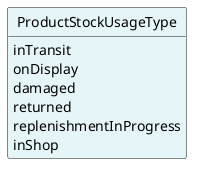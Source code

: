 @startuml
hide circle
hide methods
hide stereotype
show <<Enumeration>> stereotype
skinparam class {
   BackgroundColor<<Enumeration>> #E6F5F7
   BackgroundColor<<Ref>> #FFFFE0
   BackgroundColor<<Pivot>> #FFFFFFF
   BackgroundColor<<SimpleType>> #E2F0DA
   BackgroundColor #FCF2E3
}

class ProductStockUsageType <<Enumeration>> {
    inTransit
    onDisplay
    damaged
    returned
    replenishmentInProgress
    inShop
}


@enduml